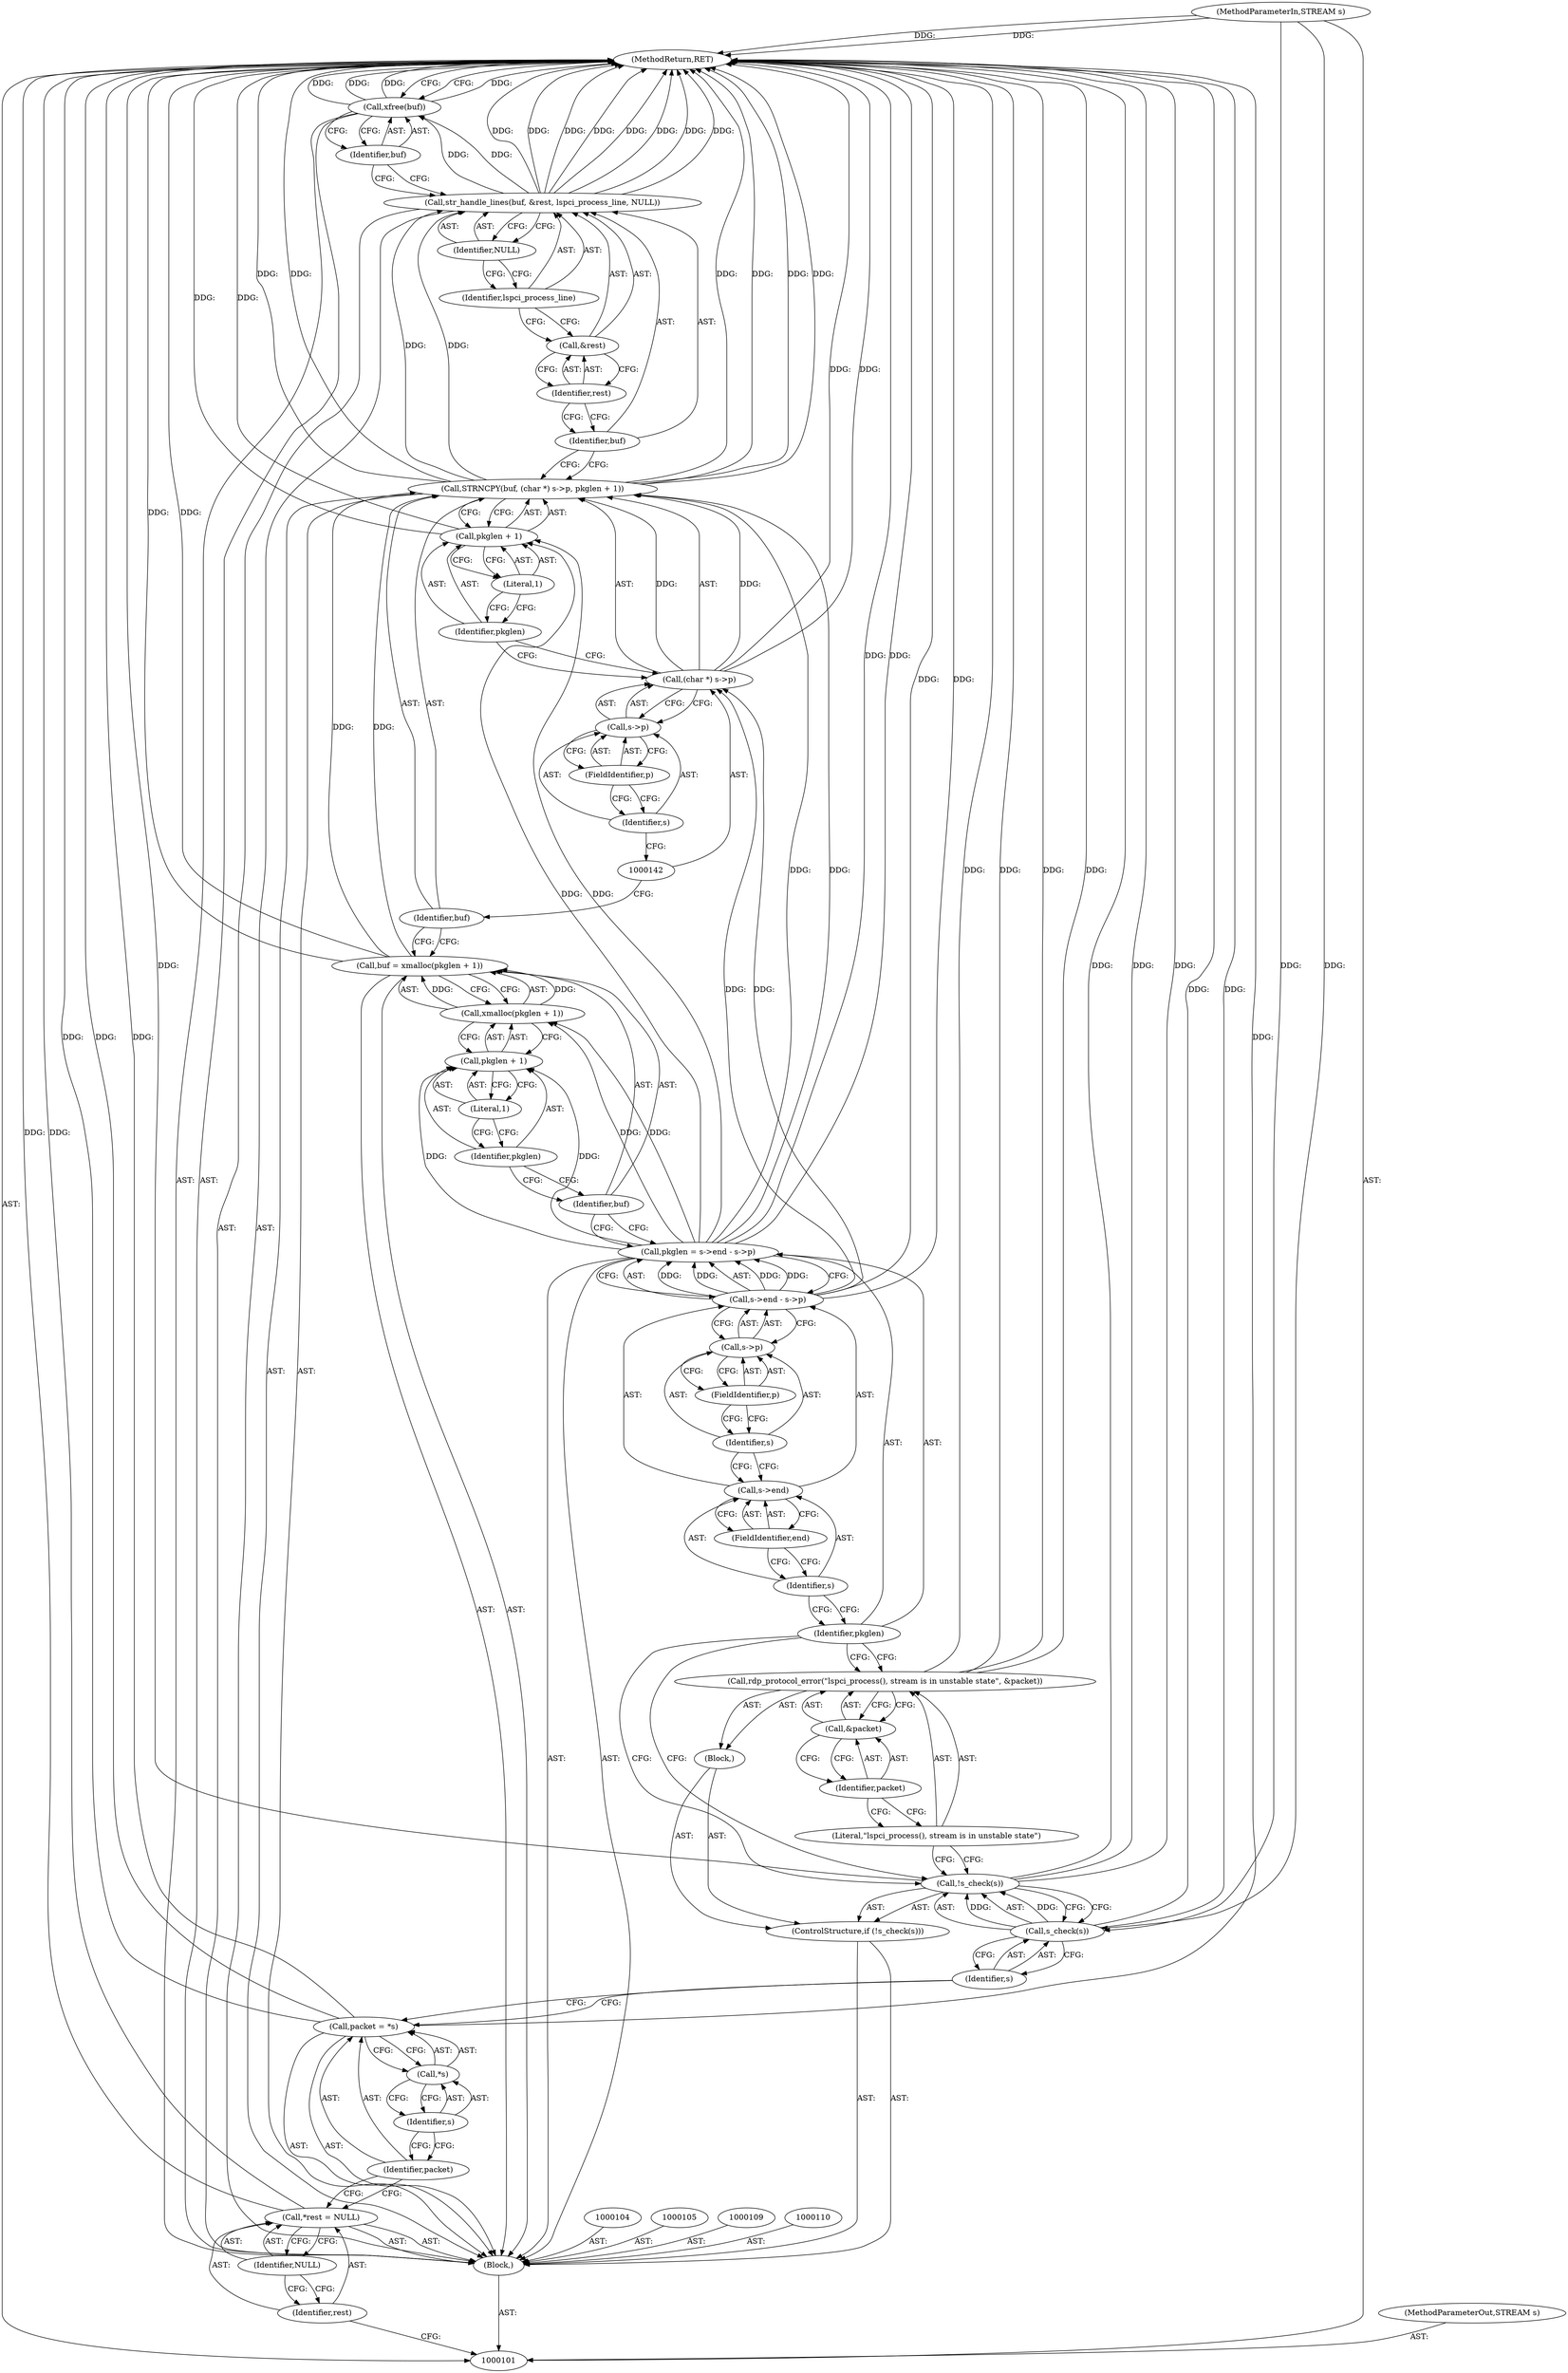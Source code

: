 digraph "0_rdesktop_4dca546d04321a610c1835010b5dad85163b65e1_3" {
"1000157" [label="(MethodReturn,RET)"];
"1000102" [label="(MethodParameterIn,STREAM s)"];
"1000233" [label="(MethodParameterOut,STREAM s)"];
"1000120" [label="(Call,rdp_protocol_error(\"lspci_process(), stream is in unstable state\", &packet))"];
"1000121" [label="(Literal,\"lspci_process(), stream is in unstable state\")"];
"1000122" [label="(Call,&packet)"];
"1000123" [label="(Identifier,packet)"];
"1000126" [label="(Call,s->end - s->p)"];
"1000127" [label="(Call,s->end)"];
"1000128" [label="(Identifier,s)"];
"1000129" [label="(FieldIdentifier,end)"];
"1000124" [label="(Call,pkglen = s->end - s->p)"];
"1000125" [label="(Identifier,pkglen)"];
"1000130" [label="(Call,s->p)"];
"1000131" [label="(Identifier,s)"];
"1000132" [label="(FieldIdentifier,p)"];
"1000133" [label="(Call,buf = xmalloc(pkglen + 1))"];
"1000134" [label="(Identifier,buf)"];
"1000136" [label="(Call,pkglen + 1)"];
"1000137" [label="(Identifier,pkglen)"];
"1000138" [label="(Literal,1)"];
"1000135" [label="(Call,xmalloc(pkglen + 1))"];
"1000139" [label="(Call,STRNCPY(buf, (char *) s->p, pkglen + 1))"];
"1000141" [label="(Call,(char *) s->p)"];
"1000143" [label="(Call,s->p)"];
"1000144" [label="(Identifier,s)"];
"1000145" [label="(FieldIdentifier,p)"];
"1000146" [label="(Call,pkglen + 1)"];
"1000147" [label="(Identifier,pkglen)"];
"1000148" [label="(Literal,1)"];
"1000140" [label="(Identifier,buf)"];
"1000149" [label="(Call,str_handle_lines(buf, &rest, lspci_process_line, NULL))"];
"1000150" [label="(Identifier,buf)"];
"1000151" [label="(Call,&rest)"];
"1000152" [label="(Identifier,rest)"];
"1000153" [label="(Identifier,lspci_process_line)"];
"1000154" [label="(Identifier,NULL)"];
"1000155" [label="(Call,xfree(buf))"];
"1000156" [label="(Identifier,buf)"];
"1000103" [label="(Block,)"];
"1000106" [label="(Call,*rest = NULL)"];
"1000107" [label="(Identifier,rest)"];
"1000108" [label="(Identifier,NULL)"];
"1000111" [label="(Call,packet = *s)"];
"1000112" [label="(Identifier,packet)"];
"1000113" [label="(Call,*s)"];
"1000114" [label="(Identifier,s)"];
"1000115" [label="(ControlStructure,if (!s_check(s)))"];
"1000118" [label="(Identifier,s)"];
"1000116" [label="(Call,!s_check(s))"];
"1000117" [label="(Call,s_check(s))"];
"1000119" [label="(Block,)"];
"1000157" -> "1000101"  [label="AST: "];
"1000157" -> "1000155"  [label="CFG: "];
"1000116" -> "1000157"  [label="DDG: "];
"1000116" -> "1000157"  [label="DDG: "];
"1000124" -> "1000157"  [label="DDG: "];
"1000155" -> "1000157"  [label="DDG: "];
"1000155" -> "1000157"  [label="DDG: "];
"1000149" -> "1000157"  [label="DDG: "];
"1000149" -> "1000157"  [label="DDG: "];
"1000149" -> "1000157"  [label="DDG: "];
"1000149" -> "1000157"  [label="DDG: "];
"1000117" -> "1000157"  [label="DDG: "];
"1000139" -> "1000157"  [label="DDG: "];
"1000139" -> "1000157"  [label="DDG: "];
"1000139" -> "1000157"  [label="DDG: "];
"1000106" -> "1000157"  [label="DDG: "];
"1000126" -> "1000157"  [label="DDG: "];
"1000102" -> "1000157"  [label="DDG: "];
"1000111" -> "1000157"  [label="DDG: "];
"1000111" -> "1000157"  [label="DDG: "];
"1000133" -> "1000157"  [label="DDG: "];
"1000120" -> "1000157"  [label="DDG: "];
"1000120" -> "1000157"  [label="DDG: "];
"1000141" -> "1000157"  [label="DDG: "];
"1000146" -> "1000157"  [label="DDG: "];
"1000102" -> "1000101"  [label="AST: "];
"1000102" -> "1000157"  [label="DDG: "];
"1000102" -> "1000117"  [label="DDG: "];
"1000233" -> "1000101"  [label="AST: "];
"1000120" -> "1000119"  [label="AST: "];
"1000120" -> "1000122"  [label="CFG: "];
"1000121" -> "1000120"  [label="AST: "];
"1000122" -> "1000120"  [label="AST: "];
"1000125" -> "1000120"  [label="CFG: "];
"1000120" -> "1000157"  [label="DDG: "];
"1000120" -> "1000157"  [label="DDG: "];
"1000121" -> "1000120"  [label="AST: "];
"1000121" -> "1000116"  [label="CFG: "];
"1000123" -> "1000121"  [label="CFG: "];
"1000122" -> "1000120"  [label="AST: "];
"1000122" -> "1000123"  [label="CFG: "];
"1000123" -> "1000122"  [label="AST: "];
"1000120" -> "1000122"  [label="CFG: "];
"1000123" -> "1000122"  [label="AST: "];
"1000123" -> "1000121"  [label="CFG: "];
"1000122" -> "1000123"  [label="CFG: "];
"1000126" -> "1000124"  [label="AST: "];
"1000126" -> "1000130"  [label="CFG: "];
"1000127" -> "1000126"  [label="AST: "];
"1000130" -> "1000126"  [label="AST: "];
"1000124" -> "1000126"  [label="CFG: "];
"1000126" -> "1000157"  [label="DDG: "];
"1000126" -> "1000124"  [label="DDG: "];
"1000126" -> "1000124"  [label="DDG: "];
"1000126" -> "1000141"  [label="DDG: "];
"1000127" -> "1000126"  [label="AST: "];
"1000127" -> "1000129"  [label="CFG: "];
"1000128" -> "1000127"  [label="AST: "];
"1000129" -> "1000127"  [label="AST: "];
"1000131" -> "1000127"  [label="CFG: "];
"1000128" -> "1000127"  [label="AST: "];
"1000128" -> "1000125"  [label="CFG: "];
"1000129" -> "1000128"  [label="CFG: "];
"1000129" -> "1000127"  [label="AST: "];
"1000129" -> "1000128"  [label="CFG: "];
"1000127" -> "1000129"  [label="CFG: "];
"1000124" -> "1000103"  [label="AST: "];
"1000124" -> "1000126"  [label="CFG: "];
"1000125" -> "1000124"  [label="AST: "];
"1000126" -> "1000124"  [label="AST: "];
"1000134" -> "1000124"  [label="CFG: "];
"1000124" -> "1000157"  [label="DDG: "];
"1000126" -> "1000124"  [label="DDG: "];
"1000126" -> "1000124"  [label="DDG: "];
"1000124" -> "1000135"  [label="DDG: "];
"1000124" -> "1000136"  [label="DDG: "];
"1000124" -> "1000139"  [label="DDG: "];
"1000124" -> "1000146"  [label="DDG: "];
"1000125" -> "1000124"  [label="AST: "];
"1000125" -> "1000120"  [label="CFG: "];
"1000125" -> "1000116"  [label="CFG: "];
"1000128" -> "1000125"  [label="CFG: "];
"1000130" -> "1000126"  [label="AST: "];
"1000130" -> "1000132"  [label="CFG: "];
"1000131" -> "1000130"  [label="AST: "];
"1000132" -> "1000130"  [label="AST: "];
"1000126" -> "1000130"  [label="CFG: "];
"1000131" -> "1000130"  [label="AST: "];
"1000131" -> "1000127"  [label="CFG: "];
"1000132" -> "1000131"  [label="CFG: "];
"1000132" -> "1000130"  [label="AST: "];
"1000132" -> "1000131"  [label="CFG: "];
"1000130" -> "1000132"  [label="CFG: "];
"1000133" -> "1000103"  [label="AST: "];
"1000133" -> "1000135"  [label="CFG: "];
"1000134" -> "1000133"  [label="AST: "];
"1000135" -> "1000133"  [label="AST: "];
"1000140" -> "1000133"  [label="CFG: "];
"1000133" -> "1000157"  [label="DDG: "];
"1000135" -> "1000133"  [label="DDG: "];
"1000133" -> "1000139"  [label="DDG: "];
"1000134" -> "1000133"  [label="AST: "];
"1000134" -> "1000124"  [label="CFG: "];
"1000137" -> "1000134"  [label="CFG: "];
"1000136" -> "1000135"  [label="AST: "];
"1000136" -> "1000138"  [label="CFG: "];
"1000137" -> "1000136"  [label="AST: "];
"1000138" -> "1000136"  [label="AST: "];
"1000135" -> "1000136"  [label="CFG: "];
"1000124" -> "1000136"  [label="DDG: "];
"1000137" -> "1000136"  [label="AST: "];
"1000137" -> "1000134"  [label="CFG: "];
"1000138" -> "1000137"  [label="CFG: "];
"1000138" -> "1000136"  [label="AST: "];
"1000138" -> "1000137"  [label="CFG: "];
"1000136" -> "1000138"  [label="CFG: "];
"1000135" -> "1000133"  [label="AST: "];
"1000135" -> "1000136"  [label="CFG: "];
"1000136" -> "1000135"  [label="AST: "];
"1000133" -> "1000135"  [label="CFG: "];
"1000135" -> "1000133"  [label="DDG: "];
"1000124" -> "1000135"  [label="DDG: "];
"1000139" -> "1000103"  [label="AST: "];
"1000139" -> "1000146"  [label="CFG: "];
"1000140" -> "1000139"  [label="AST: "];
"1000141" -> "1000139"  [label="AST: "];
"1000146" -> "1000139"  [label="AST: "];
"1000150" -> "1000139"  [label="CFG: "];
"1000139" -> "1000157"  [label="DDG: "];
"1000139" -> "1000157"  [label="DDG: "];
"1000139" -> "1000157"  [label="DDG: "];
"1000133" -> "1000139"  [label="DDG: "];
"1000141" -> "1000139"  [label="DDG: "];
"1000124" -> "1000139"  [label="DDG: "];
"1000139" -> "1000149"  [label="DDG: "];
"1000141" -> "1000139"  [label="AST: "];
"1000141" -> "1000143"  [label="CFG: "];
"1000142" -> "1000141"  [label="AST: "];
"1000143" -> "1000141"  [label="AST: "];
"1000147" -> "1000141"  [label="CFG: "];
"1000141" -> "1000157"  [label="DDG: "];
"1000141" -> "1000139"  [label="DDG: "];
"1000126" -> "1000141"  [label="DDG: "];
"1000143" -> "1000141"  [label="AST: "];
"1000143" -> "1000145"  [label="CFG: "];
"1000144" -> "1000143"  [label="AST: "];
"1000145" -> "1000143"  [label="AST: "];
"1000141" -> "1000143"  [label="CFG: "];
"1000144" -> "1000143"  [label="AST: "];
"1000144" -> "1000142"  [label="CFG: "];
"1000145" -> "1000144"  [label="CFG: "];
"1000145" -> "1000143"  [label="AST: "];
"1000145" -> "1000144"  [label="CFG: "];
"1000143" -> "1000145"  [label="CFG: "];
"1000146" -> "1000139"  [label="AST: "];
"1000146" -> "1000148"  [label="CFG: "];
"1000147" -> "1000146"  [label="AST: "];
"1000148" -> "1000146"  [label="AST: "];
"1000139" -> "1000146"  [label="CFG: "];
"1000146" -> "1000157"  [label="DDG: "];
"1000124" -> "1000146"  [label="DDG: "];
"1000147" -> "1000146"  [label="AST: "];
"1000147" -> "1000141"  [label="CFG: "];
"1000148" -> "1000147"  [label="CFG: "];
"1000148" -> "1000146"  [label="AST: "];
"1000148" -> "1000147"  [label="CFG: "];
"1000146" -> "1000148"  [label="CFG: "];
"1000140" -> "1000139"  [label="AST: "];
"1000140" -> "1000133"  [label="CFG: "];
"1000142" -> "1000140"  [label="CFG: "];
"1000149" -> "1000103"  [label="AST: "];
"1000149" -> "1000154"  [label="CFG: "];
"1000150" -> "1000149"  [label="AST: "];
"1000151" -> "1000149"  [label="AST: "];
"1000153" -> "1000149"  [label="AST: "];
"1000154" -> "1000149"  [label="AST: "];
"1000156" -> "1000149"  [label="CFG: "];
"1000149" -> "1000157"  [label="DDG: "];
"1000149" -> "1000157"  [label="DDG: "];
"1000149" -> "1000157"  [label="DDG: "];
"1000149" -> "1000157"  [label="DDG: "];
"1000139" -> "1000149"  [label="DDG: "];
"1000149" -> "1000155"  [label="DDG: "];
"1000150" -> "1000149"  [label="AST: "];
"1000150" -> "1000139"  [label="CFG: "];
"1000152" -> "1000150"  [label="CFG: "];
"1000151" -> "1000149"  [label="AST: "];
"1000151" -> "1000152"  [label="CFG: "];
"1000152" -> "1000151"  [label="AST: "];
"1000153" -> "1000151"  [label="CFG: "];
"1000152" -> "1000151"  [label="AST: "];
"1000152" -> "1000150"  [label="CFG: "];
"1000151" -> "1000152"  [label="CFG: "];
"1000153" -> "1000149"  [label="AST: "];
"1000153" -> "1000151"  [label="CFG: "];
"1000154" -> "1000153"  [label="CFG: "];
"1000154" -> "1000149"  [label="AST: "];
"1000154" -> "1000153"  [label="CFG: "];
"1000149" -> "1000154"  [label="CFG: "];
"1000155" -> "1000103"  [label="AST: "];
"1000155" -> "1000156"  [label="CFG: "];
"1000156" -> "1000155"  [label="AST: "];
"1000157" -> "1000155"  [label="CFG: "];
"1000155" -> "1000157"  [label="DDG: "];
"1000155" -> "1000157"  [label="DDG: "];
"1000149" -> "1000155"  [label="DDG: "];
"1000156" -> "1000155"  [label="AST: "];
"1000156" -> "1000149"  [label="CFG: "];
"1000155" -> "1000156"  [label="CFG: "];
"1000103" -> "1000101"  [label="AST: "];
"1000104" -> "1000103"  [label="AST: "];
"1000105" -> "1000103"  [label="AST: "];
"1000106" -> "1000103"  [label="AST: "];
"1000109" -> "1000103"  [label="AST: "];
"1000110" -> "1000103"  [label="AST: "];
"1000111" -> "1000103"  [label="AST: "];
"1000115" -> "1000103"  [label="AST: "];
"1000124" -> "1000103"  [label="AST: "];
"1000133" -> "1000103"  [label="AST: "];
"1000139" -> "1000103"  [label="AST: "];
"1000149" -> "1000103"  [label="AST: "];
"1000155" -> "1000103"  [label="AST: "];
"1000106" -> "1000103"  [label="AST: "];
"1000106" -> "1000108"  [label="CFG: "];
"1000107" -> "1000106"  [label="AST: "];
"1000108" -> "1000106"  [label="AST: "];
"1000112" -> "1000106"  [label="CFG: "];
"1000106" -> "1000157"  [label="DDG: "];
"1000107" -> "1000106"  [label="AST: "];
"1000107" -> "1000101"  [label="CFG: "];
"1000108" -> "1000107"  [label="CFG: "];
"1000108" -> "1000106"  [label="AST: "];
"1000108" -> "1000107"  [label="CFG: "];
"1000106" -> "1000108"  [label="CFG: "];
"1000111" -> "1000103"  [label="AST: "];
"1000111" -> "1000113"  [label="CFG: "];
"1000112" -> "1000111"  [label="AST: "];
"1000113" -> "1000111"  [label="AST: "];
"1000118" -> "1000111"  [label="CFG: "];
"1000111" -> "1000157"  [label="DDG: "];
"1000111" -> "1000157"  [label="DDG: "];
"1000112" -> "1000111"  [label="AST: "];
"1000112" -> "1000106"  [label="CFG: "];
"1000114" -> "1000112"  [label="CFG: "];
"1000113" -> "1000111"  [label="AST: "];
"1000113" -> "1000114"  [label="CFG: "];
"1000114" -> "1000113"  [label="AST: "];
"1000111" -> "1000113"  [label="CFG: "];
"1000114" -> "1000113"  [label="AST: "];
"1000114" -> "1000112"  [label="CFG: "];
"1000113" -> "1000114"  [label="CFG: "];
"1000115" -> "1000103"  [label="AST: "];
"1000116" -> "1000115"  [label="AST: "];
"1000119" -> "1000115"  [label="AST: "];
"1000118" -> "1000117"  [label="AST: "];
"1000118" -> "1000111"  [label="CFG: "];
"1000117" -> "1000118"  [label="CFG: "];
"1000116" -> "1000115"  [label="AST: "];
"1000116" -> "1000117"  [label="CFG: "];
"1000117" -> "1000116"  [label="AST: "];
"1000121" -> "1000116"  [label="CFG: "];
"1000125" -> "1000116"  [label="CFG: "];
"1000116" -> "1000157"  [label="DDG: "];
"1000116" -> "1000157"  [label="DDG: "];
"1000117" -> "1000116"  [label="DDG: "];
"1000117" -> "1000116"  [label="AST: "];
"1000117" -> "1000118"  [label="CFG: "];
"1000118" -> "1000117"  [label="AST: "];
"1000116" -> "1000117"  [label="CFG: "];
"1000117" -> "1000157"  [label="DDG: "];
"1000117" -> "1000116"  [label="DDG: "];
"1000102" -> "1000117"  [label="DDG: "];
"1000119" -> "1000115"  [label="AST: "];
"1000120" -> "1000119"  [label="AST: "];
}
